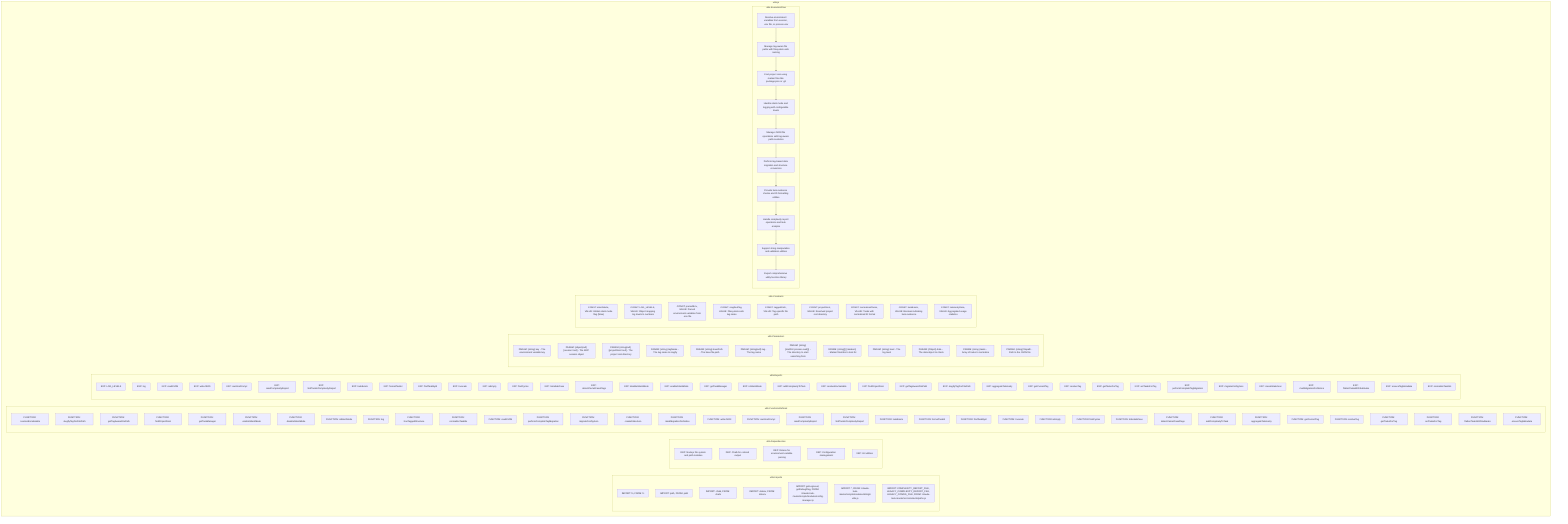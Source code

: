 flowchart TB
    subgraph utils-Imports ["utils-Imports"]
        I1["IMPORT: fs, FROM: fs"]
        I2["IMPORT: path, FROM: path"]
        I3["IMPORT: chalk, FROM: chalk"]
        I4["IMPORT: dotenv, FROM: dotenv"]
        I5["IMPORT: getLogLevel, getDebugFlag, FROM: /claude-task-master/scripts/modules/config-manager.js"]
        I6["IMPORT: *, FROM: /claude-task-master/scripts/modules/utils/git-utils.js"]
        I7["IMPORT: COMPLEXITY_REPORT_FILE, LEGACY_COMPLEXITY_REPORT_FILE, LEGACY_CONFIG_FILE, FROM: /claude-task-master/src/constants/paths.js"]
    end
    subgraph utils-Dependencies ["utils-Dependencies"]
        D1["DEP: Node.js file system and path modules"]
        D2["DEP: Chalk for colored output"]
        D3["DEP: Dotenv for environment variable parsing"]
        D4["DEP: Configuration management"]
        D5["DEP: Git utilities"]
    end
    subgraph utils-FunctionsDefined ["utils-FunctionsDefined"]
        FU1["FUNCTION: resolveEnvVariable"]
        FU2["FUNCTION: slugifyTagForFilePath"]
        FU3["FUNCTION: getTagAwareFilePath"]
        FU4["FUNCTION: findProjectRoot"]
        FU5["FUNCTION: getTaskManager"]
        FU6["FUNCTION: enableSilentMode"]
        FU7["FUNCTION: disableSilentMode"]
        FU8["FUNCTION: isSilentMode"]
        FU9["FUNCTION: log"]
        FU10["FUNCTION: hasTaggedStructure"]
        FU11["FUNCTION: normalizeTaskIds"]
        FU12["FUNCTION: readJSON"]
        FU13["FUNCTION: performCompleteTagMigration"]
        FU14["FUNCTION: migrateConfigJson"]
        FU15["FUNCTION: createStateJson"]
        FU16["FUNCTION: markMigrationForNotice"]
        FU17["FUNCTION: writeJSON"]
        FU18["FUNCTION: sanitizePrompt"]
        FU19["FUNCTION: readComplexityReport"]
        FU20["FUNCTION: findTaskInComplexityReport"]
        FU21["FUNCTION: taskExists"]
        FU22["FUNCTION: formatTaskId"]
        FU23["FUNCTION: findTaskById"]
        FU24["FUNCTION: truncate"]
        FU25["FUNCTION: isEmpty"]
        FU26["FUNCTION: findCycles"]
        FU27["FUNCTION: toKebabCase"]
        FU28["FUNCTION: detectCamelCaseFlags"]
        FU29["FUNCTION: addComplexityToTask"]
        FU30["FUNCTION: aggregateTelemetry"]
        FU31["FUNCTION: getCurrentTag"]
        FU32["FUNCTION: resolveTag"]
        FU33["FUNCTION: getTasksForTag"]
        FU34["FUNCTION: setTasksForTag"]
        FU35["FUNCTION: flattenTasksWithSubtasks"]
        FU36["FUNCTION: ensureTagMetadata"]
    end
    subgraph utils-Exports ["utils-Exports"]
        E1["EXP: LOG_LEVELS"]
        E2["EXP: log"]
        E3["EXP: readJSON"]
        E4["EXP: writeJSON"]
        E5["EXP: sanitizePrompt"]
        E6["EXP: readComplexityReport"]
        E7["EXP: findTaskInComplexityReport"]
        E8["EXP: taskExists"]
        E9["EXP: formatTaskId"]
        E10["EXP: findTaskById"]
        E11["EXP: truncate"]
        E12["EXP: isEmpty"]
        E13["EXP: findCycles"]
        E14["EXP: toKebabCase"]
        E15["EXP: detectCamelCaseFlags"]
        E16["EXP: disableSilentMode"]
        E17["EXP: enableSilentMode"]
        E18["EXP: getTaskManager"]
        E19["EXP: isSilentMode"]
        E20["EXP: addComplexityToTask"]
        E21["EXP: resolveEnvVariable"]
        E22["EXP: findProjectRoot"]
        E23["EXP: getTagAwareFilePath"]
        E24["EXP: slugifyTagForFilePath"]
        E25["EXP: aggregateTelemetry"]
        E26["EXP: getCurrentTag"]
        E27["EXP: resolveTag"]
        E28["EXP: getTasksForTag"]
        E29["EXP: setTasksForTag"]
        E30["EXP: performCompleteTagMigration"]
        E31["EXP: migrateConfigJson"]
        E32["EXP: createStateJson"]
        E33["EXP: markMigrationForNotice"]
        E34["EXP: flattenTasksWithSubtasks"]
        E35["EXP: ensureTagMetadata"]
        E36["EXP: normalizeTaskIds"]
    end
    subgraph utils-Parameters ["utils-Parameters"]
        P1["PARAM: {string} key - The environment variable key"]
        P2["PARAM: {object|null} [session=null] - The MCP session object"]
        P3["PARAM: {string|null} [projectRoot=null] - The project root directory"]
        P4["PARAM: {string} tagName - The tag name to slugify"]
        P5["PARAM: {string} basePath - The base file path"]
        P6["PARAM: {string|null} tag - The tag name"]
        P7["PARAM: {string} [startDir=process.cwd()] - The directory to start searching from"]
        P8["PARAM: {string[]} [markers] - Marker files/dirs to look for"]
        P9["PARAM: {string} level - The log level"]
        P10["PARAM: {Object} data - The data object to check"]
        P11["PARAM: {Array} tasks - Array of tasks to normalize"]
        P12["PARAM: {string} filepath - Path to the JSON file"]
    end
    subgraph utils-Constants ["utils-Constants"]
        C1["CONST: silentMode, VALUE: Global silent mode flag (false)"]
        C2["CONST: LOG_LEVELS, VALUE: Object mapping log levels to numbers"]
        C3["CONST: parsedEnv, VALUE: Parsed environment variables from .env file"]
        C4["CONST: slugifiedTag, VALUE: Filesystem-safe tag name"]
        C5["CONST: taggedPath, VALUE: Tag-specific file path"]
        C6["CONST: projectRoot, VALUE: Resolved project root directory"]
        C7["CONST: normalizedTasks, VALUE: Tasks with normalized ID format"]
        C8["CONST: taskExists, VALUE: Boolean indicating task existence"]
        C9["CONST: telemetryData, VALUE: Aggregated usage statistics"]
    end
    subgraph utils-ExecutionFlow ["utils-ExecutionFlow"]
        FL1["Resolve environment variables from session, .env file, or process.env"]
        FL2["Manage tag-aware file paths with filesystem-safe naming"]
        FL3["Find project root using marker files like package.json or .git"]
        FL4["Handle silent mode and logging with configurable levels"]
        FL5["Manage JSON file operations with tag-aware path resolution"]
        FL6["Perform tag-based data migration and structure conversion"]
        FL7["Provide task existence checks and ID formatting utilities"]
        FL8["Handle complexity report operations and task analysis"]
        FL9["Support string manipulation and validation utilities"]
        FL10["Export comprehensive utility function library"]
    end
    subgraph utils.js ["utils.js"]
        utils-Imports
        utils-Dependencies
        utils-FunctionsDefined
        utils-Exports
        utils-Parameters
        utils-Constants
        utils-ExecutionFlow
    end
    FL1 --> FL2
    FL2 --> FL3
    FL3 --> FL4
    FL4 --> FL5
    FL5 --> FL6
    FL6 --> FL7
    FL7 --> FL8
    FL8 --> FL9
    FL9 --> FL10